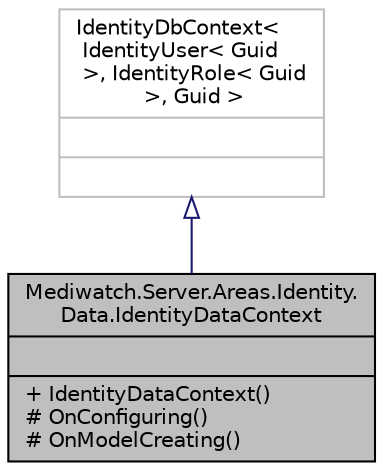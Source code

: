 digraph "Mediwatch.Server.Areas.Identity.Data.IdentityDataContext"
{
 // INTERACTIVE_SVG=YES
 // LATEX_PDF_SIZE
  edge [fontname="Helvetica",fontsize="10",labelfontname="Helvetica",labelfontsize="10"];
  node [fontname="Helvetica",fontsize="10",shape=record];
  Node1 [label="{Mediwatch.Server.Areas.Identity.\lData.IdentityDataContext\n||+ IdentityDataContext()\l# OnConfiguring()\l# OnModelCreating()\l}",height=0.2,width=0.4,color="black", fillcolor="grey75", style="filled", fontcolor="black",tooltip=" "];
  Node2 -> Node1 [dir="back",color="midnightblue",fontsize="10",style="solid",arrowtail="onormal",fontname="Helvetica"];
  Node2 [label="{IdentityDbContext\<\l IdentityUser\< Guid\l \>, IdentityRole\< Guid\l \>, Guid \>\n||}",height=0.2,width=0.4,color="grey75", fillcolor="white", style="filled",tooltip=" "];
}
